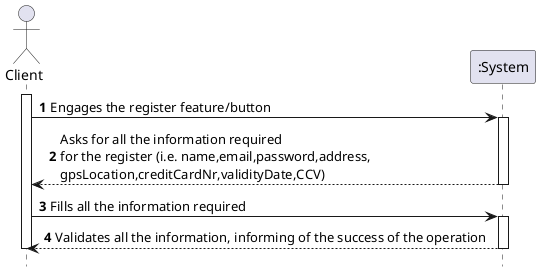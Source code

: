 @startuml
autonumber
hide footbox

actor "Client" as U

participant ":System" as SYST

activate U

U -> SYST : Engages the register feature/button
activate SYST
SYST --> U : Asks for all the information required \nfor the register (i.e. name,email,password,address,\ngpsLocation,creditCardNr,validityDate,CCV)
deactivate SYST

U -> SYST : Fills all the information required
activate SYST
SYST --> U : Validates all the information, informing of the success of the operation
deactivate SYST

deactivate U

@enduml